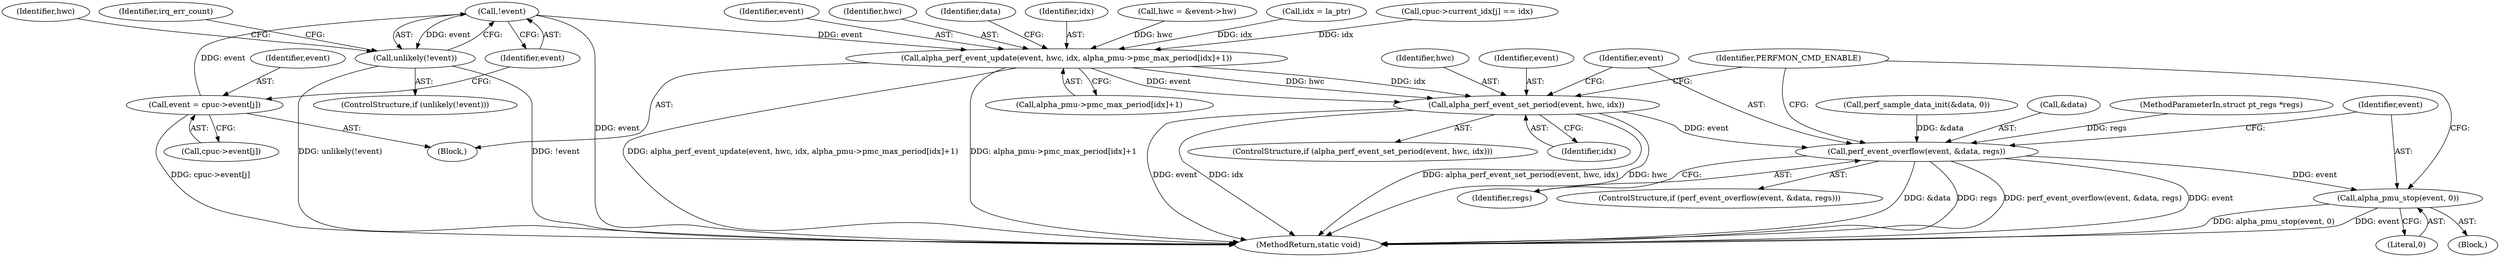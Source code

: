 digraph "0_linux_a8b0ca17b80e92faab46ee7179ba9e99ccb61233@pointer" {
"1000199" [label="(Call,!event)"];
"1000190" [label="(Call,event = cpuc->event[j])"];
"1000198" [label="(Call,unlikely(!event))"];
"1000219" [label="(Call,alpha_perf_event_update(event, hwc, idx, alpha_pmu->pmc_max_period[idx]+1))"];
"1000240" [label="(Call,alpha_perf_event_set_period(event, hwc, idx))"];
"1000246" [label="(Call,perf_event_overflow(event, &data, regs))"];
"1000252" [label="(Call,alpha_pmu_stop(event, 0))"];
"1000197" [label="(ControlStructure,if (unlikely(!event)))"];
"1000242" [label="(Identifier,hwc)"];
"1000198" [label="(Call,unlikely(!event))"];
"1000250" [label="(Identifier,regs)"];
"1000243" [label="(Identifier,idx)"];
"1000220" [label="(Identifier,event)"];
"1000247" [label="(Identifier,event)"];
"1000221" [label="(Identifier,hwc)"];
"1000246" [label="(Call,perf_event_overflow(event, &data, regs))"];
"1000151" [label="(Call,perf_sample_data_init(&data, 0))"];
"1000191" [label="(Identifier,event)"];
"1000232" [label="(Identifier,data)"];
"1000223" [label="(Call,alpha_pmu->pmc_max_period[idx]+1)"];
"1000256" [label="(Identifier,PERFMON_CMD_ENABLE)"];
"1000252" [label="(Call,alpha_pmu_stop(event, 0))"];
"1000222" [label="(Identifier,idx)"];
"1000248" [label="(Call,&data)"];
"1000109" [label="(Block,)"];
"1000213" [label="(Call,hwc = &event->hw)"];
"1000251" [label="(Block,)"];
"1000190" [label="(Call,event = cpuc->event[j])"];
"1000219" [label="(Call,alpha_perf_event_update(event, hwc, idx, alpha_pmu->pmc_max_period[idx]+1))"];
"1000148" [label="(Call,idx = la_ptr)"];
"1000214" [label="(Identifier,hwc)"];
"1000108" [label="(MethodParameterIn,struct pt_regs *regs)"];
"1000203" [label="(Identifier,irq_err_count)"];
"1000200" [label="(Identifier,event)"];
"1000245" [label="(ControlStructure,if (perf_event_overflow(event, &data, regs)))"];
"1000240" [label="(Call,alpha_perf_event_set_period(event, hwc, idx))"];
"1000168" [label="(Call,cpuc->current_idx[j] == idx)"];
"1000241" [label="(Identifier,event)"];
"1000253" [label="(Identifier,event)"];
"1000192" [label="(Call,cpuc->event[j])"];
"1000261" [label="(MethodReturn,static void)"];
"1000199" [label="(Call,!event)"];
"1000239" [label="(ControlStructure,if (alpha_perf_event_set_period(event, hwc, idx)))"];
"1000254" [label="(Literal,0)"];
"1000199" -> "1000198"  [label="AST: "];
"1000199" -> "1000200"  [label="CFG: "];
"1000200" -> "1000199"  [label="AST: "];
"1000198" -> "1000199"  [label="CFG: "];
"1000199" -> "1000261"  [label="DDG: event"];
"1000199" -> "1000198"  [label="DDG: event"];
"1000190" -> "1000199"  [label="DDG: event"];
"1000199" -> "1000219"  [label="DDG: event"];
"1000190" -> "1000109"  [label="AST: "];
"1000190" -> "1000192"  [label="CFG: "];
"1000191" -> "1000190"  [label="AST: "];
"1000192" -> "1000190"  [label="AST: "];
"1000200" -> "1000190"  [label="CFG: "];
"1000190" -> "1000261"  [label="DDG: cpuc->event[j]"];
"1000198" -> "1000197"  [label="AST: "];
"1000203" -> "1000198"  [label="CFG: "];
"1000214" -> "1000198"  [label="CFG: "];
"1000198" -> "1000261"  [label="DDG: !event"];
"1000198" -> "1000261"  [label="DDG: unlikely(!event)"];
"1000219" -> "1000109"  [label="AST: "];
"1000219" -> "1000223"  [label="CFG: "];
"1000220" -> "1000219"  [label="AST: "];
"1000221" -> "1000219"  [label="AST: "];
"1000222" -> "1000219"  [label="AST: "];
"1000223" -> "1000219"  [label="AST: "];
"1000232" -> "1000219"  [label="CFG: "];
"1000219" -> "1000261"  [label="DDG: alpha_perf_event_update(event, hwc, idx, alpha_pmu->pmc_max_period[idx]+1)"];
"1000219" -> "1000261"  [label="DDG: alpha_pmu->pmc_max_period[idx]+1"];
"1000213" -> "1000219"  [label="DDG: hwc"];
"1000148" -> "1000219"  [label="DDG: idx"];
"1000168" -> "1000219"  [label="DDG: idx"];
"1000219" -> "1000240"  [label="DDG: event"];
"1000219" -> "1000240"  [label="DDG: hwc"];
"1000219" -> "1000240"  [label="DDG: idx"];
"1000240" -> "1000239"  [label="AST: "];
"1000240" -> "1000243"  [label="CFG: "];
"1000241" -> "1000240"  [label="AST: "];
"1000242" -> "1000240"  [label="AST: "];
"1000243" -> "1000240"  [label="AST: "];
"1000247" -> "1000240"  [label="CFG: "];
"1000256" -> "1000240"  [label="CFG: "];
"1000240" -> "1000261"  [label="DDG: alpha_perf_event_set_period(event, hwc, idx)"];
"1000240" -> "1000261"  [label="DDG: hwc"];
"1000240" -> "1000261"  [label="DDG: event"];
"1000240" -> "1000261"  [label="DDG: idx"];
"1000240" -> "1000246"  [label="DDG: event"];
"1000246" -> "1000245"  [label="AST: "];
"1000246" -> "1000250"  [label="CFG: "];
"1000247" -> "1000246"  [label="AST: "];
"1000248" -> "1000246"  [label="AST: "];
"1000250" -> "1000246"  [label="AST: "];
"1000253" -> "1000246"  [label="CFG: "];
"1000256" -> "1000246"  [label="CFG: "];
"1000246" -> "1000261"  [label="DDG: &data"];
"1000246" -> "1000261"  [label="DDG: regs"];
"1000246" -> "1000261"  [label="DDG: perf_event_overflow(event, &data, regs)"];
"1000246" -> "1000261"  [label="DDG: event"];
"1000151" -> "1000246"  [label="DDG: &data"];
"1000108" -> "1000246"  [label="DDG: regs"];
"1000246" -> "1000252"  [label="DDG: event"];
"1000252" -> "1000251"  [label="AST: "];
"1000252" -> "1000254"  [label="CFG: "];
"1000253" -> "1000252"  [label="AST: "];
"1000254" -> "1000252"  [label="AST: "];
"1000256" -> "1000252"  [label="CFG: "];
"1000252" -> "1000261"  [label="DDG: event"];
"1000252" -> "1000261"  [label="DDG: alpha_pmu_stop(event, 0)"];
}
